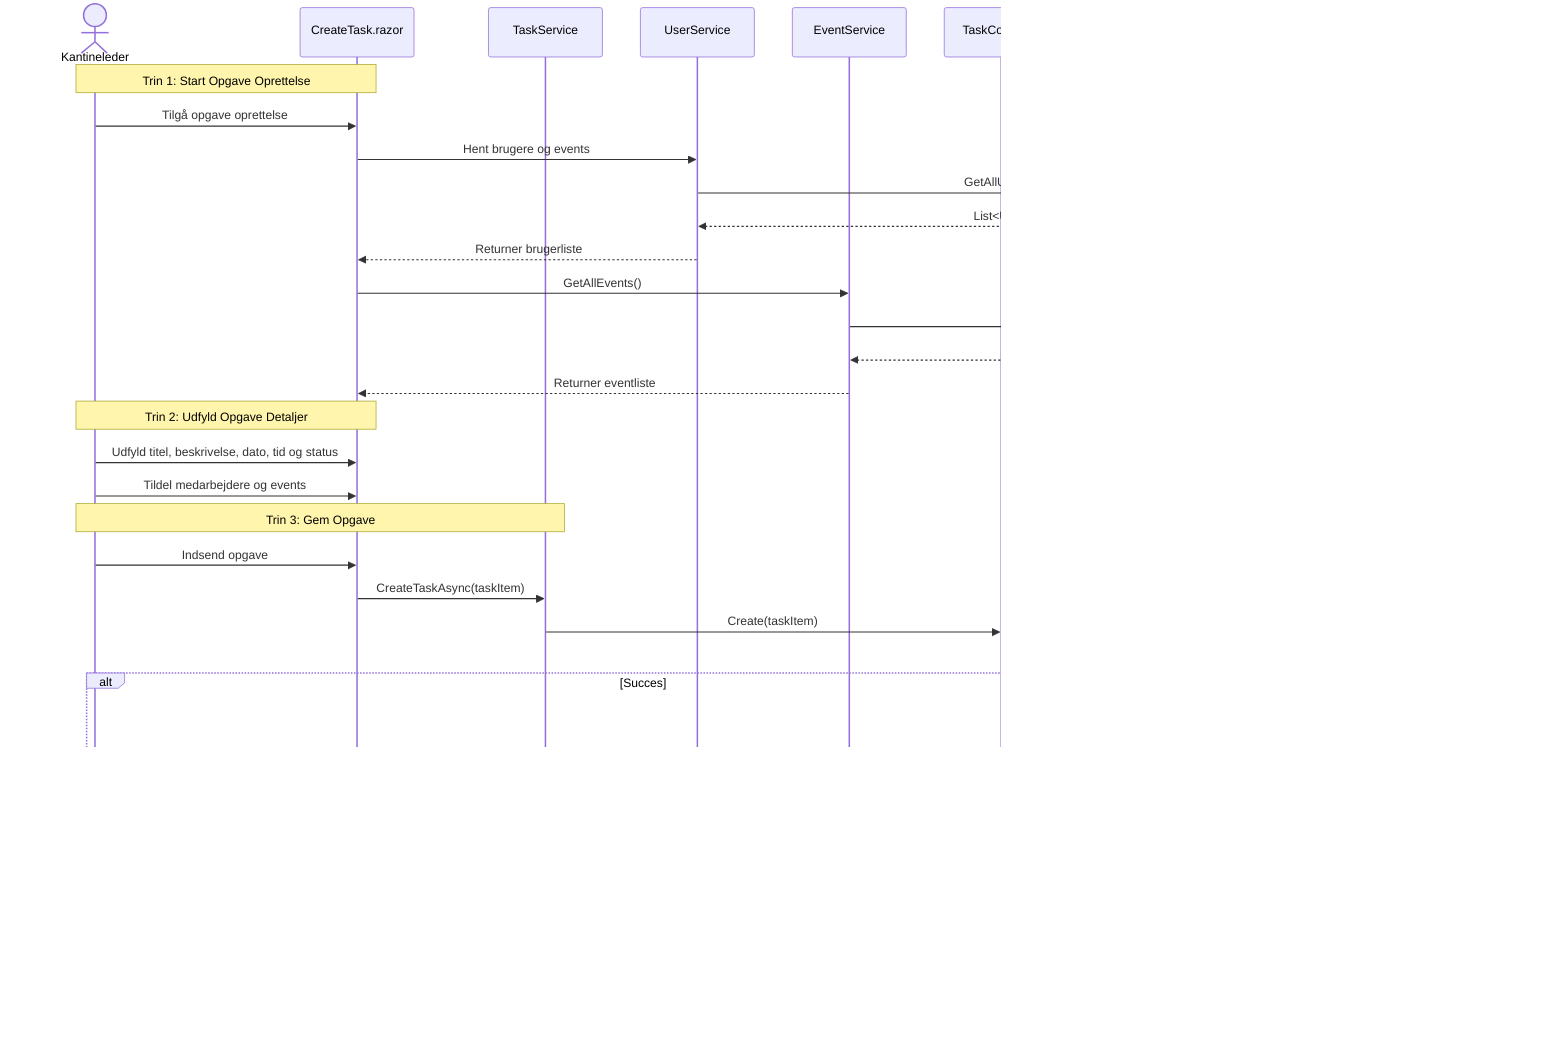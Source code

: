 sequenceDiagram
    actor Kantineleder
    participant UI as CreateTask.razor
    participant TaskService
    participant UserService
    participant EventService
    participant TaskController
    participant TaskRepository
    participant UserRepository
    participant EventRepository

    %% Trin 1: Start Opgave Oprettelse
    Note over Kantineleder, UI: Trin 1: Start Opgave Oprettelse
    Kantineleder->>UI: Tilgå opgave oprettelse
    UI->>UserService: Hent brugere og events
    UserService->>UserRepository: GetAllUsers()
    UserRepository-->>UserService: List<User>
    UserService-->>UI: Returner brugerliste
    UI->>EventService: GetAllEvents()
    EventService->>EventRepository: GetAllEvents()
    EventRepository-->>EventService: List<TaskEvent>
    EventService-->>UI: Returner eventliste

    %% Trin 2: Udfyld Opgave Information
    Note over Kantineleder, UI: Trin 2: Udfyld Opgave Detaljer
    Kantineleder->>UI: Udfyld titel, beskrivelse, dato, tid og status
    Kantineleder->>UI: Tildel medarbejdere og events

    %% Trin 3: Gem Opgave
    Note over Kantineleder, TaskService: Trin 3: Gem Opgave
    Kantineleder->>UI: Indsend opgave
    UI->>TaskService: CreateTaskAsync(taskItem)
    TaskService->>TaskController: Create(taskItem)
    TaskController->>TaskRepository: SaveTask(taskItem)

    alt Succes
        TaskRepository-->>TaskController: Return TaskItem
        TaskController-->>TaskService: Return TaskItem
        TaskService-->>UI: Success
        UI-->>Kantineleder: Vis succes besked
    else Fejl
        TaskController-->>TaskService: Validation error
        TaskService-->>UI: Error
        UI-->>Kantineleder: Vis fejl besked
    end